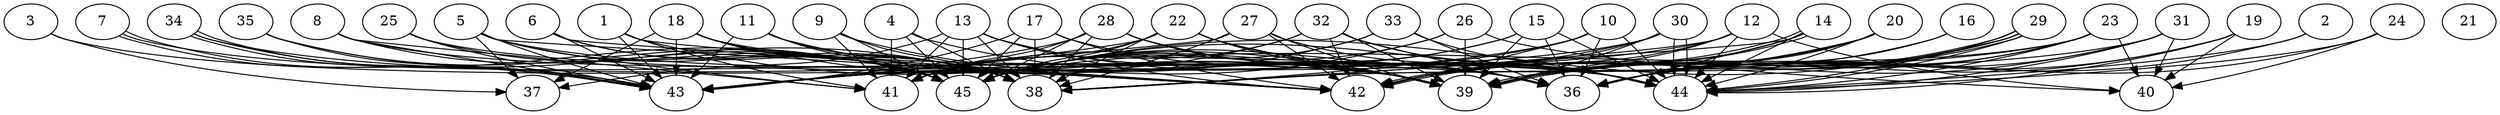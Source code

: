 // DAG automatically generated by daggen at Thu Oct  3 14:07:24 2019
// ./daggen --dot -n 45 --ccr 0.4 --fat 0.9 --regular 0.5 --density 0.7 --mindata 5242880 --maxdata 52428800 
digraph G {
  1 [size="48844800", alpha="0.12", expect_size="19537920"] 
  1 -> 39 [size ="19537920"]
  1 -> 41 [size ="19537920"]
  1 -> 42 [size ="19537920"]
  1 -> 43 [size ="19537920"]
  2 [size="110149120", alpha="0.18", expect_size="44059648"] 
  2 -> 36 [size ="44059648"]
  2 -> 44 [size ="44059648"]
  3 [size="73996800", alpha="0.10", expect_size="29598720"] 
  3 -> 37 [size ="29598720"]
  3 -> 42 [size ="29598720"]
  4 [size="101263360", alpha="0.16", expect_size="40505344"] 
  4 -> 36 [size ="40505344"]
  4 -> 38 [size ="40505344"]
  4 -> 41 [size ="40505344"]
  4 -> 45 [size ="40505344"]
  5 [size="116472320", alpha="0.17", expect_size="46588928"] 
  5 -> 37 [size ="46588928"]
  5 -> 38 [size ="46588928"]
  5 -> 41 [size ="46588928"]
  5 -> 42 [size ="46588928"]
  5 -> 43 [size ="46588928"]
  5 -> 44 [size ="46588928"]
  5 -> 45 [size ="46588928"]
  6 [size="113328640", alpha="0.04", expect_size="45331456"] 
  6 -> 38 [size ="45331456"]
  6 -> 42 [size ="45331456"]
  6 -> 43 [size ="45331456"]
  6 -> 45 [size ="45331456"]
  7 [size="57733120", alpha="0.04", expect_size="23093248"] 
  7 -> 39 [size ="23093248"]
  7 -> 43 [size ="23093248"]
  7 -> 43 [size ="23093248"]
  8 [size="27786240", alpha="0.09", expect_size="11114496"] 
  8 -> 39 [size ="11114496"]
  8 -> 41 [size ="11114496"]
  8 -> 43 [size ="11114496"]
  8 -> 45 [size ="11114496"]
  9 [size="113715200", alpha="0.18", expect_size="45486080"] 
  9 -> 36 [size ="45486080"]
  9 -> 38 [size ="45486080"]
  9 -> 41 [size ="45486080"]
  9 -> 45 [size ="45486080"]
  10 [size="40212480", alpha="0.11", expect_size="16084992"] 
  10 -> 36 [size ="16084992"]
  10 -> 38 [size ="16084992"]
  10 -> 42 [size ="16084992"]
  10 -> 44 [size ="16084992"]
  10 -> 45 [size ="16084992"]
  11 [size="54077440", alpha="0.04", expect_size="21630976"] 
  11 -> 36 [size ="21630976"]
  11 -> 38 [size ="21630976"]
  11 -> 43 [size ="21630976"]
  11 -> 45 [size ="21630976"]
  12 [size="121912320", alpha="0.13", expect_size="48764928"] 
  12 -> 38 [size ="48764928"]
  12 -> 39 [size ="48764928"]
  12 -> 40 [size ="48764928"]
  12 -> 42 [size ="48764928"]
  12 -> 43 [size ="48764928"]
  12 -> 44 [size ="48764928"]
  13 [size="111708160", alpha="0.08", expect_size="44683264"] 
  13 -> 37 [size ="44683264"]
  13 -> 38 [size ="44683264"]
  13 -> 39 [size ="44683264"]
  13 -> 41 [size ="44683264"]
  13 -> 42 [size ="44683264"]
  13 -> 44 [size ="44683264"]
  13 -> 45 [size ="44683264"]
  14 [size="53703680", alpha="0.16", expect_size="21481472"] 
  14 -> 36 [size ="21481472"]
  14 -> 38 [size ="21481472"]
  14 -> 39 [size ="21481472"]
  14 -> 42 [size ="21481472"]
  14 -> 42 [size ="21481472"]
  14 -> 44 [size ="21481472"]
  15 [size="30786560", alpha="0.19", expect_size="12314624"] 
  15 -> 36 [size ="12314624"]
  15 -> 39 [size ="12314624"]
  15 -> 41 [size ="12314624"]
  15 -> 44 [size ="12314624"]
  15 -> 45 [size ="12314624"]
  16 [size="130629120", alpha="0.02", expect_size="52251648"] 
  16 -> 36 [size ="52251648"]
  16 -> 42 [size ="52251648"]
  17 [size="35356160", alpha="0.12", expect_size="14142464"] 
  17 -> 36 [size ="14142464"]
  17 -> 38 [size ="14142464"]
  17 -> 42 [size ="14142464"]
  17 -> 43 [size ="14142464"]
  17 -> 45 [size ="14142464"]
  18 [size="58534400", alpha="0.05", expect_size="23413760"] 
  18 -> 36 [size ="23413760"]
  18 -> 37 [size ="23413760"]
  18 -> 38 [size ="23413760"]
  18 -> 39 [size ="23413760"]
  18 -> 43 [size ="23413760"]
  18 -> 45 [size ="23413760"]
  19 [size="110620160", alpha="0.02", expect_size="44248064"] 
  19 -> 36 [size ="44248064"]
  19 -> 39 [size ="44248064"]
  19 -> 40 [size ="44248064"]
  19 -> 44 [size ="44248064"]
  20 [size="96614400", alpha="0.15", expect_size="38645760"] 
  20 -> 36 [size ="38645760"]
  20 -> 39 [size ="38645760"]
  20 -> 42 [size ="38645760"]
  20 -> 44 [size ="38645760"]
  20 -> 45 [size ="38645760"]
  21 [size="43394560", alpha="0.13", expect_size="17357824"] 
  22 [size="68016640", alpha="0.09", expect_size="27206656"] 
  22 -> 36 [size ="27206656"]
  22 -> 38 [size ="27206656"]
  22 -> 39 [size ="27206656"]
  22 -> 41 [size ="27206656"]
  22 -> 43 [size ="27206656"]
  22 -> 44 [size ="27206656"]
  22 -> 45 [size ="27206656"]
  23 [size="25410560", alpha="0.14", expect_size="10164224"] 
  23 -> 36 [size ="10164224"]
  23 -> 38 [size ="10164224"]
  23 -> 39 [size ="10164224"]
  23 -> 40 [size ="10164224"]
  23 -> 44 [size ="10164224"]
  23 -> 45 [size ="10164224"]
  24 [size="71160320", alpha="0.15", expect_size="28464128"] 
  24 -> 36 [size ="28464128"]
  24 -> 40 [size ="28464128"]
  24 -> 44 [size ="28464128"]
  25 [size="50245120", alpha="0.13", expect_size="20098048"] 
  25 -> 42 [size ="20098048"]
  25 -> 43 [size ="20098048"]
  25 -> 45 [size ="20098048"]
  26 [size="47045120", alpha="0.08", expect_size="18818048"] 
  26 -> 39 [size ="18818048"]
  26 -> 40 [size ="18818048"]
  26 -> 43 [size ="18818048"]
  26 -> 45 [size ="18818048"]
  27 [size="60431360", alpha="0.10", expect_size="24172544"] 
  27 -> 38 [size ="24172544"]
  27 -> 39 [size ="24172544"]
  27 -> 42 [size ="24172544"]
  27 -> 43 [size ="24172544"]
  27 -> 44 [size ="24172544"]
  28 [size="13913600", alpha="0.15", expect_size="5565440"] 
  28 -> 36 [size ="5565440"]
  28 -> 38 [size ="5565440"]
  28 -> 39 [size ="5565440"]
  28 -> 41 [size ="5565440"]
  28 -> 43 [size ="5565440"]
  28 -> 44 [size ="5565440"]
  28 -> 45 [size ="5565440"]
  29 [size="42449920", alpha="0.18", expect_size="16979968"] 
  29 -> 36 [size ="16979968"]
  29 -> 39 [size ="16979968"]
  29 -> 39 [size ="16979968"]
  29 -> 42 [size ="16979968"]
  29 -> 44 [size ="16979968"]
  29 -> 44 [size ="16979968"]
  29 -> 45 [size ="16979968"]
  30 [size="53859840", alpha="0.04", expect_size="21543936"] 
  30 -> 39 [size ="21543936"]
  30 -> 42 [size ="21543936"]
  30 -> 43 [size ="21543936"]
  30 -> 44 [size ="21543936"]
  30 -> 44 [size ="21543936"]
  30 -> 45 [size ="21543936"]
  31 [size="22356480", alpha="0.18", expect_size="8942592"] 
  31 -> 36 [size ="8942592"]
  31 -> 38 [size ="8942592"]
  31 -> 40 [size ="8942592"]
  31 -> 42 [size ="8942592"]
  31 -> 44 [size ="8942592"]
  32 [size="101644800", alpha="0.10", expect_size="40657920"] 
  32 -> 36 [size ="40657920"]
  32 -> 39 [size ="40657920"]
  32 -> 41 [size ="40657920"]
  32 -> 42 [size ="40657920"]
  32 -> 43 [size ="40657920"]
  32 -> 44 [size ="40657920"]
  33 [size="34872320", alpha="0.19", expect_size="13948928"] 
  33 -> 36 [size ="13948928"]
  33 -> 43 [size ="13948928"]
  33 -> 44 [size ="13948928"]
  33 -> 45 [size ="13948928"]
  34 [size="118858240", alpha="0.15", expect_size="47543296"] 
  34 -> 43 [size ="47543296"]
  34 -> 43 [size ="47543296"]
  34 -> 44 [size ="47543296"]
  34 -> 45 [size ="47543296"]
  35 [size="87866880", alpha="0.13", expect_size="35146752"] 
  35 -> 38 [size ="35146752"]
  35 -> 43 [size ="35146752"]
  35 -> 45 [size ="35146752"]
  36 [size="45263360", alpha="0.12", expect_size="18105344"] 
  37 [size="91269120", alpha="0.14", expect_size="36507648"] 
  38 [size="34583040", alpha="0.05", expect_size="13833216"] 
  39 [size="125816320", alpha="0.11", expect_size="50326528"] 
  40 [size="111682560", alpha="0.12", expect_size="44673024"] 
  41 [size="19287040", alpha="0.18", expect_size="7714816"] 
  42 [size="125534720", alpha="0.13", expect_size="50213888"] 
  43 [size="67371520", alpha="0.11", expect_size="26948608"] 
  44 [size="61360640", alpha="0.18", expect_size="24544256"] 
  45 [size="30141440", alpha="0.11", expect_size="12056576"] 
}
